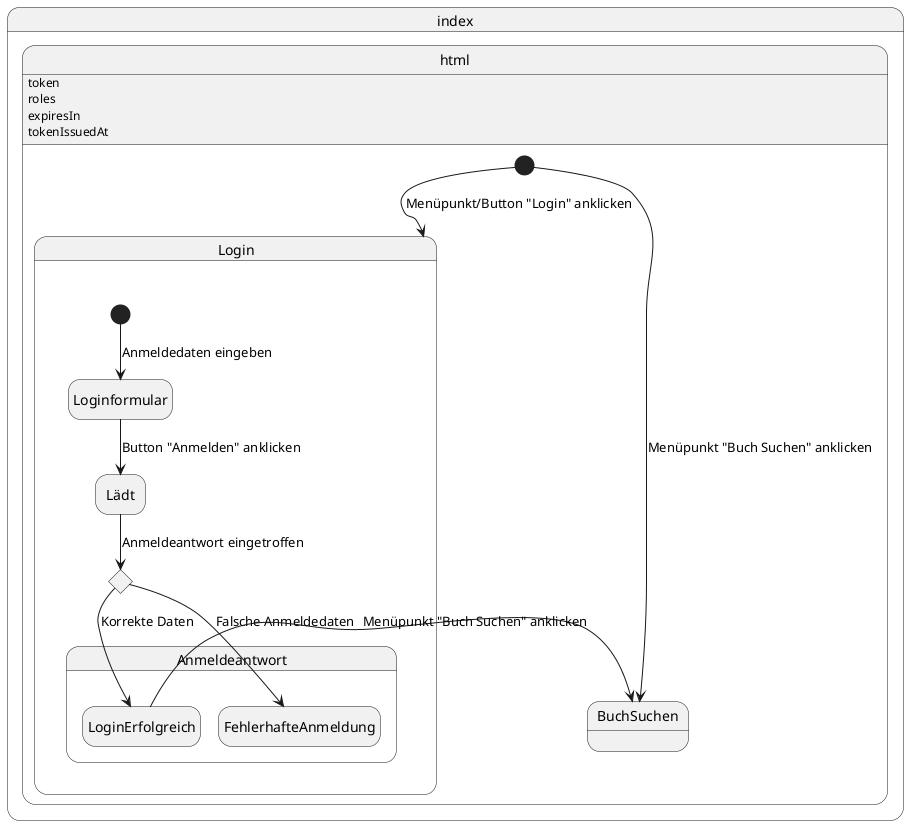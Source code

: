 @startuml Zustandsdiagramm - Kunde ist ausgeloggt

hide empty description

state index.html {
    index.html: token
    index.html: roles
    index.html: expiresIn
    index.html: tokenIssuedAt

    [*] -down-> Login: Menüpunkt/Button "Login" anklicken
    [*] -down-> BuchSuchen: Menüpunkt "Buch Suchen" anklicken

    state Login {
        [*] --> Loginformular: Anmeldedaten eingeben
        Loginformular --> Lädt: Button "Anmelden" anklicken
        state AnmeldungAntwortChoice <<choice>>
        Lädt --> AnmeldungAntwortChoice: Anmeldeantwort eingetroffen

        state Anmeldeantwort {
            AnmeldungAntwortChoice --> LoginErfolgreich: Korrekte Daten
            AnmeldungAntwortChoice --> FehlerhafteAnmeldung: Falsche Anmeldedaten
        }
    }
    LoginErfolgreich -right-> BuchSuchen : Menüpunkt "Buch Suchen" anklicken

    state BuchSuchen {

    }

    Login -right[hidden]-> BuchSuchen
}

@enduml
